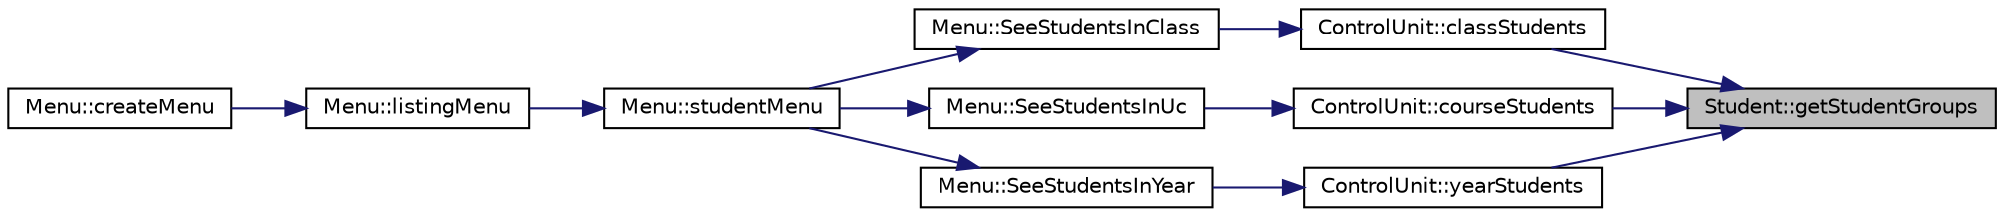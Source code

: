 digraph "Student::getStudentGroups"
{
 // LATEX_PDF_SIZE
  edge [fontname="Helvetica",fontsize="10",labelfontname="Helvetica",labelfontsize="10"];
  node [fontname="Helvetica",fontsize="10",shape=record];
  rankdir="RL";
  Node1 [label="Student::getStudentGroups",height=0.2,width=0.4,color="black", fillcolor="grey75", style="filled", fontcolor="black",tooltip="Gets all the classes the student belongs to."];
  Node1 -> Node2 [dir="back",color="midnightblue",fontsize="10",style="solid"];
  Node2 [label="ControlUnit::classStudents",height=0.2,width=0.4,color="black", fillcolor="white", style="filled",URL="$class_control_unit.html#aa69207511a13ce82ad5ba68c5fd2ca4b",tooltip="Displays the students from a specific class."];
  Node2 -> Node3 [dir="back",color="midnightblue",fontsize="10",style="solid"];
  Node3 [label="Menu::SeeStudentsInClass",height=0.2,width=0.4,color="black", fillcolor="white", style="filled",URL="$class_menu.html#ad46178bce0aeaa6f983d21e31d1d613b",tooltip="Lists all the students in a specific class."];
  Node3 -> Node4 [dir="back",color="midnightblue",fontsize="10",style="solid"];
  Node4 [label="Menu::studentMenu",height=0.2,width=0.4,color="black", fillcolor="white", style="filled",URL="$class_menu.html#a66828d2cad3aae2e602ad2454c8ea8d7",tooltip="Enters the student menu, which allows the user to see all students from a year, course or class."];
  Node4 -> Node5 [dir="back",color="midnightblue",fontsize="10",style="solid"];
  Node5 [label="Menu::listingMenu",height=0.2,width=0.4,color="black", fillcolor="white", style="filled",URL="$class_menu.html#af1ba39157732b6b1015cfe7b5a5c3353",tooltip="Enters the listing menu, which allows the user to list students, see schedules etc."];
  Node5 -> Node6 [dir="back",color="midnightblue",fontsize="10",style="solid"];
  Node6 [label="Menu::createMenu",height=0.2,width=0.4,color="black", fillcolor="white", style="filled",URL="$class_menu.html#a4cf70fb5ce8bc6bfcad587d74ff644d4",tooltip="Creates the menu."];
  Node1 -> Node7 [dir="back",color="midnightblue",fontsize="10",style="solid"];
  Node7 [label="ControlUnit::courseStudents",height=0.2,width=0.4,color="black", fillcolor="white", style="filled",URL="$class_control_unit.html#ae4534630678efed0e019664047ccbaf9",tooltip="Displays the students enrolled in a specific course."];
  Node7 -> Node8 [dir="back",color="midnightblue",fontsize="10",style="solid"];
  Node8 [label="Menu::SeeStudentsInUc",height=0.2,width=0.4,color="black", fillcolor="white", style="filled",URL="$class_menu.html#a626e9d8417d0c75193231c3c2efca41c",tooltip="Lists all the students in a specific course."];
  Node8 -> Node4 [dir="back",color="midnightblue",fontsize="10",style="solid"];
  Node1 -> Node9 [dir="back",color="midnightblue",fontsize="10",style="solid"];
  Node9 [label="ControlUnit::yearStudents",height=0.2,width=0.4,color="black", fillcolor="white", style="filled",URL="$class_control_unit.html#acad3739b9fe2d14a380590afb17e7a6b",tooltip="Displays the students from a specific year."];
  Node9 -> Node10 [dir="back",color="midnightblue",fontsize="10",style="solid"];
  Node10 [label="Menu::SeeStudentsInYear",height=0.2,width=0.4,color="black", fillcolor="white", style="filled",URL="$class_menu.html#af70fc139163bc8f3915a907c60b8e5b4",tooltip="Lists all the students in a specific year."];
  Node10 -> Node4 [dir="back",color="midnightblue",fontsize="10",style="solid"];
}
